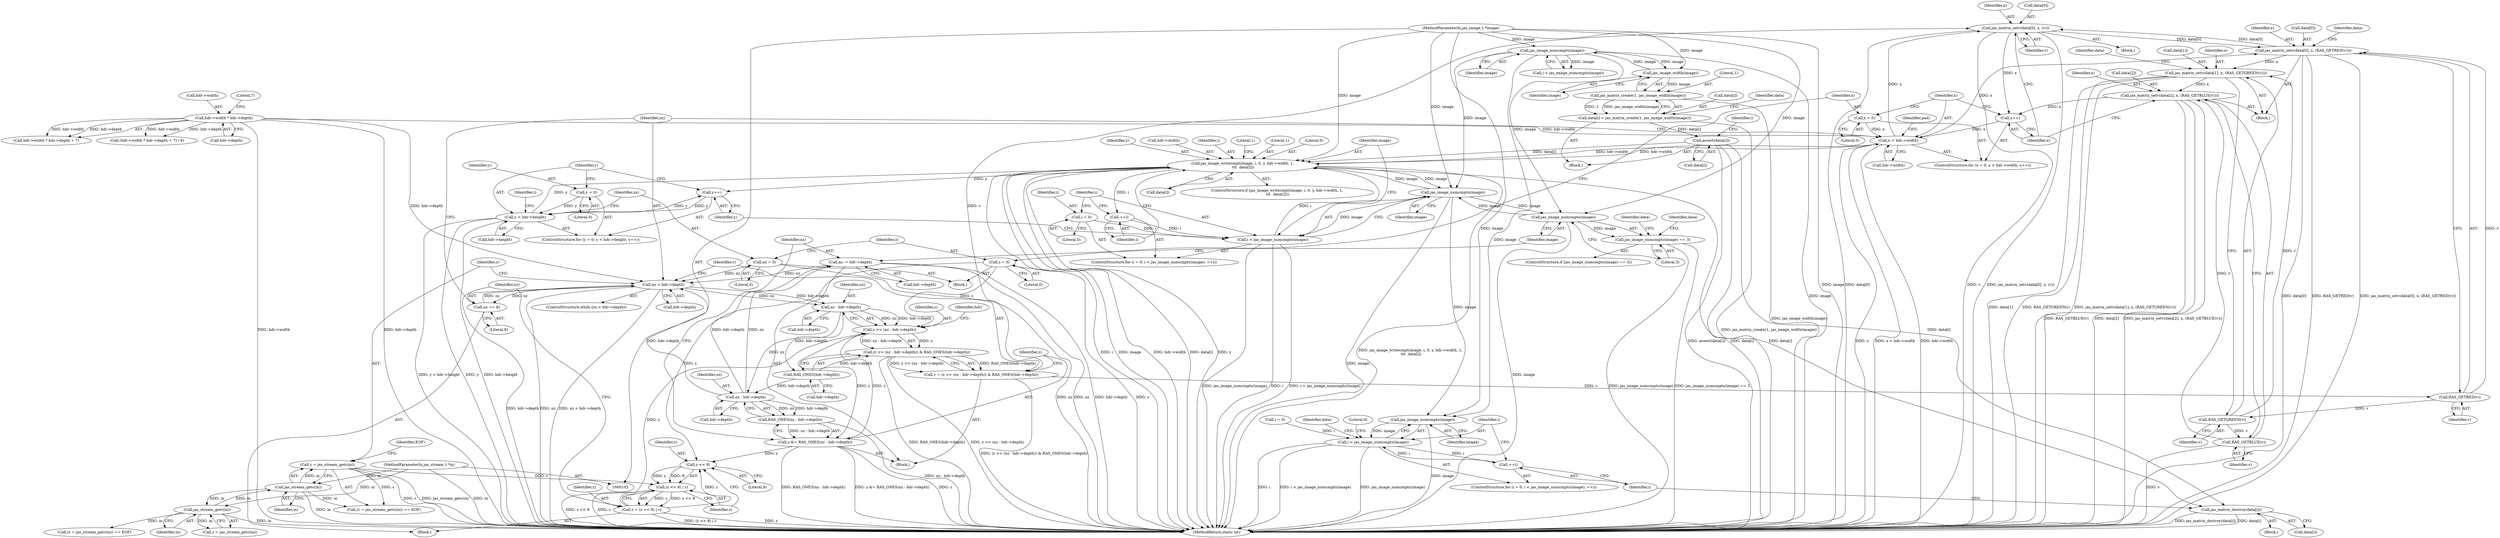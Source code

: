 digraph "1_jasper_411a4068f8c464e883358bf403a3e25158863823_0@array" {
"1000273" [label="(Call,jas_matrix_setv(data[0], x, (v)))"];
"1000250" [label="(Call,jas_matrix_setv(data[0], x, (RAS_GETRED(v))))"];
"1000273" [label="(Call,jas_matrix_setv(data[0], x, (v)))"];
"1000181" [label="(Call,x < hdr->width)"];
"1000186" [label="(Call,x++)"];
"1000264" [label="(Call,jas_matrix_setv(data[2], x, (RAS_GETBLUE(v))))"];
"1000257" [label="(Call,jas_matrix_setv(data[1], x, (RAS_GETGREEN(v))))"];
"1000262" [label="(Call,RAS_GETGREEN(v))"];
"1000255" [label="(Call,RAS_GETRED(v))"];
"1000217" [label="(Call,v = (z >> (nz - hdr->depth)) & RAS_ONES(hdr->depth))"];
"1000219" [label="(Call,(z >> (nz - hdr->depth)) & RAS_ONES(hdr->depth))"];
"1000220" [label="(Call,z >> (nz - hdr->depth))"];
"1000207" [label="(Call,z = (z << 8) | c)"];
"1000209" [label="(Call,(z << 8) | c)"];
"1000210" [label="(Call,z << 8)"];
"1000231" [label="(Call,z &= RAS_ONES(nz - hdr->depth))"];
"1000233" [label="(Call,RAS_ONES(nz - hdr->depth))"];
"1000234" [label="(Call,nz - hdr->depth)"];
"1000222" [label="(Call,nz - hdr->depth)"];
"1000190" [label="(Call,nz < hdr->depth)"];
"1000171" [label="(Call,nz = 0)"];
"1000239" [label="(Call,nz -= hdr->depth)"];
"1000214" [label="(Call,nz += 8)"];
"1000150" [label="(Call,hdr->width * hdr->depth)"];
"1000227" [label="(Call,RAS_ONES(hdr->depth))"];
"1000174" [label="(Call,z = 0)"];
"1000198" [label="(Call,c = jas_stream_getc(in))"];
"1000200" [label="(Call,jas_stream_getc(in))"];
"1000286" [label="(Call,jas_stream_getc(in))"];
"1000103" [label="(MethodParameterIn,jas_stream_t *in)"];
"1000269" [label="(Call,RAS_GETBLUE(v))"];
"1000178" [label="(Call,x = 0)"];
"1000305" [label="(Call,jas_image_writecmpt(image, i, 0, y, hdr->width, 1,\n \t\t\t  data[i]))"];
"1000299" [label="(Call,jas_image_numcmpts(image))"];
"1000126" [label="(Call,jas_image_numcmpts(image))"];
"1000137" [label="(Call,jas_image_width(image))"];
"1000106" [label="(MethodParameterIn,jas_image_t *image)"];
"1000246" [label="(Call,jas_image_numcmpts(image))"];
"1000297" [label="(Call,i < jas_image_numcmpts(image))"];
"1000301" [label="(Call,++i)"];
"1000294" [label="(Call,i = 0)"];
"1000163" [label="(Call,y < hdr->height)"];
"1000168" [label="(Call,y++)"];
"1000160" [label="(Call,y = 0)"];
"1000139" [label="(Call,assert(data[i]))"];
"1000131" [label="(Call,data[i] = jas_matrix_create(1, jas_image_width(image)))"];
"1000135" [label="(Call,jas_matrix_create(1, jas_image_width(image)))"];
"1000245" [label="(Call,jas_image_numcmpts(image) == 3)"];
"1000327" [label="(Call,jas_image_numcmpts(image))"];
"1000325" [label="(Call,i < jas_image_numcmpts(image))"];
"1000329" [label="(Call,++i)"];
"1000332" [label="(Call,jas_matrix_destroy(data[i]))"];
"1000202" [label="(Identifier,EOF)"];
"1000182" [label="(Identifier,x)"];
"1000208" [label="(Identifier,z)"];
"1000250" [label="(Call,jas_matrix_setv(data[0], x, (RAS_GETRED(v))))"];
"1000277" [label="(Identifier,x)"];
"1000212" [label="(Literal,8)"];
"1000333" [label="(Call,data[i])"];
"1000210" [label="(Call,z << 8)"];
"1000325" [label="(Call,i < jas_image_numcmpts(image))"];
"1000278" [label="(Identifier,v)"];
"1000294" [label="(Call,i = 0)"];
"1000197" [label="(Call,(c = jas_stream_getc(in)) == EOF)"];
"1000216" [label="(Literal,8)"];
"1000338" [label="(MethodReturn,static int)"];
"1000164" [label="(Identifier,y)"];
"1000257" [label="(Call,jas_matrix_setv(data[1], x, (RAS_GETGREEN(v))))"];
"1000222" [label="(Call,nz - hdr->depth)"];
"1000236" [label="(Call,hdr->depth)"];
"1000127" [label="(Identifier,image)"];
"1000161" [label="(Identifier,y)"];
"1000190" [label="(Call,nz < hdr->depth)"];
"1000308" [label="(Literal,0)"];
"1000211" [label="(Identifier,z)"];
"1000300" [label="(Identifier,image)"];
"1000309" [label="(Identifier,y)"];
"1000188" [label="(Block,)"];
"1000165" [label="(Call,hdr->height)"];
"1000249" [label="(Block,)"];
"1000334" [label="(Identifier,data)"];
"1000217" [label="(Call,v = (z >> (nz - hdr->depth)) & RAS_ONES(hdr->depth))"];
"1000234" [label="(Call,nz - hdr->depth)"];
"1000135" [label="(Call,jas_matrix_create(1, jas_image_width(image)))"];
"1000195" [label="(Block,)"];
"1000337" [label="(Literal,0)"];
"1000173" [label="(Literal,0)"];
"1000171" [label="(Call,nz = 0)"];
"1000199" [label="(Identifier,c)"];
"1000159" [label="(ControlStructure,for (y = 0; y < hdr->height; y++))"];
"1000137" [label="(Call,jas_image_width(image))"];
"1000170" [label="(Block,)"];
"1000177" [label="(ControlStructure,for (x = 0; x < hdr->width; x++))"];
"1000251" [label="(Call,data[0])"];
"1000241" [label="(Call,hdr->depth)"];
"1000174" [label="(Call,z = 0)"];
"1000269" [label="(Call,RAS_GETBLUE(v))"];
"1000232" [label="(Identifier,z)"];
"1000305" [label="(Call,jas_image_writecmpt(image, i, 0, y, hdr->width, 1,\n \t\t\t  data[i]))"];
"1000151" [label="(Call,hdr->width)"];
"1000106" [label="(MethodParameterIn,jas_image_t *image)"];
"1000214" [label="(Call,nz += 8)"];
"1000189" [label="(ControlStructure,while (nz < hdr->depth))"];
"1000172" [label="(Identifier,nz)"];
"1000261" [label="(Identifier,x)"];
"1000299" [label="(Call,jas_image_numcmpts(image))"];
"1000233" [label="(Call,RAS_ONES(nz - hdr->depth))"];
"1000131" [label="(Call,data[i] = jas_matrix_create(1, jas_image_width(image)))"];
"1000265" [label="(Call,data[2])"];
"1000306" [label="(Identifier,image)"];
"1000275" [label="(Identifier,data)"];
"1000322" [label="(Call,i = 0)"];
"1000266" [label="(Identifier,data)"];
"1000160" [label="(Call,y = 0)"];
"1000191" [label="(Identifier,nz)"];
"1000328" [label="(Identifier,image)"];
"1000280" [label="(Identifier,pad)"];
"1000231" [label="(Call,z &= RAS_ONES(nz - hdr->depth))"];
"1000248" [label="(Literal,3)"];
"1000314" [label="(Call,data[i])"];
"1000140" [label="(Call,data[i])"];
"1000149" [label="(Call,hdr->width * hdr->depth + 7)"];
"1000268" [label="(Identifier,x)"];
"1000221" [label="(Identifier,z)"];
"1000262" [label="(Call,RAS_GETGREEN(v))"];
"1000323" [label="(Identifier,i)"];
"1000150" [label="(Call,hdr->width * hdr->depth)"];
"1000201" [label="(Identifier,in)"];
"1000310" [label="(Call,hdr->width)"];
"1000286" [label="(Call,jas_stream_getc(in))"];
"1000258" [label="(Call,data[1])"];
"1000138" [label="(Identifier,image)"];
"1000179" [label="(Identifier,x)"];
"1000246" [label="(Call,jas_image_numcmpts(image))"];
"1000162" [label="(Literal,0)"];
"1000220" [label="(Call,z >> (nz - hdr->depth))"];
"1000332" [label="(Call,jas_matrix_destroy(data[i]))"];
"1000330" [label="(Identifier,i)"];
"1000263" [label="(Identifier,v)"];
"1000223" [label="(Identifier,nz)"];
"1000307" [label="(Identifier,i)"];
"1000320" [label="(Literal,1)"];
"1000207" [label="(Call,z = (z << 8) | c)"];
"1000252" [label="(Identifier,data)"];
"1000331" [label="(Block,)"];
"1000124" [label="(Call,i < jas_image_numcmpts(image))"];
"1000130" [label="(Block,)"];
"1000239" [label="(Call,nz -= hdr->depth)"];
"1000215" [label="(Identifier,nz)"];
"1000256" [label="(Identifier,v)"];
"1000126" [label="(Call,jas_image_numcmpts(image))"];
"1000219" [label="(Call,(z >> (nz - hdr->depth)) & RAS_ONES(hdr->depth))"];
"1000154" [label="(Call,hdr->depth)"];
"1000293" [label="(ControlStructure,for (i = 0; i < jas_image_numcmpts(image); ++i))"];
"1000157" [label="(Literal,7)"];
"1000287" [label="(Identifier,in)"];
"1000139" [label="(Call,assert(data[i]))"];
"1000296" [label="(Literal,0)"];
"1000321" [label="(ControlStructure,for (i = 0; i < jas_image_numcmpts(image); ++i))"];
"1000244" [label="(ControlStructure,if (jas_image_numcmpts(image) == 3))"];
"1000192" [label="(Call,hdr->depth)"];
"1000183" [label="(Call,hdr->width)"];
"1000264" [label="(Call,jas_matrix_setv(data[2], x, (RAS_GETBLUE(v))))"];
"1000295" [label="(Identifier,i)"];
"1000129" [label="(Identifier,i)"];
"1000200" [label="(Call,jas_stream_getc(in))"];
"1000329" [label="(Call,++i)"];
"1000148" [label="(Call,(hdr->width * hdr->depth + 7) / 8)"];
"1000259" [label="(Identifier,data)"];
"1000274" [label="(Call,data[0])"];
"1000209" [label="(Call,(z << 8) | c)"];
"1000298" [label="(Identifier,i)"];
"1000284" [label="(Call,c = jas_stream_getc(in))"];
"1000304" [label="(ControlStructure,if (jas_image_writecmpt(image, i, 0, y, hdr->width, 1,\n \t\t\t  data[i])))"];
"1000227" [label="(Call,RAS_ONES(hdr->depth))"];
"1000178" [label="(Call,x = 0)"];
"1000273" [label="(Call,jas_matrix_setv(data[0], x, (v)))"];
"1000283" [label="(Call,(c = jas_stream_getc(in)) == EOF)"];
"1000169" [label="(Identifier,y)"];
"1000163" [label="(Call,y < hdr->height)"];
"1000270" [label="(Identifier,v)"];
"1000224" [label="(Call,hdr->depth)"];
"1000247" [label="(Identifier,image)"];
"1000255" [label="(Call,RAS_GETRED(v))"];
"1000327" [label="(Call,jas_image_numcmpts(image))"];
"1000175" [label="(Identifier,z)"];
"1000213" [label="(Identifier,c)"];
"1000235" [label="(Identifier,nz)"];
"1000218" [label="(Identifier,v)"];
"1000228" [label="(Call,hdr->depth)"];
"1000326" [label="(Identifier,i)"];
"1000187" [label="(Identifier,x)"];
"1000297" [label="(Call,i < jas_image_numcmpts(image))"];
"1000132" [label="(Call,data[i])"];
"1000302" [label="(Identifier,i)"];
"1000254" [label="(Identifier,x)"];
"1000141" [label="(Identifier,data)"];
"1000301" [label="(Call,++i)"];
"1000176" [label="(Literal,0)"];
"1000272" [label="(Block,)"];
"1000136" [label="(Literal,1)"];
"1000313" [label="(Literal,1)"];
"1000240" [label="(Identifier,nz)"];
"1000245" [label="(Call,jas_image_numcmpts(image) == 3)"];
"1000103" [label="(MethodParameterIn,jas_stream_t *in)"];
"1000180" [label="(Literal,0)"];
"1000229" [label="(Identifier,hdr)"];
"1000168" [label="(Call,y++)"];
"1000181" [label="(Call,x < hdr->width)"];
"1000198" [label="(Call,c = jas_stream_getc(in))"];
"1000186" [label="(Call,x++)"];
"1000273" -> "1000272"  [label="AST: "];
"1000273" -> "1000278"  [label="CFG: "];
"1000274" -> "1000273"  [label="AST: "];
"1000277" -> "1000273"  [label="AST: "];
"1000278" -> "1000273"  [label="AST: "];
"1000187" -> "1000273"  [label="CFG: "];
"1000273" -> "1000338"  [label="DDG: data[0]"];
"1000273" -> "1000338"  [label="DDG: v"];
"1000273" -> "1000338"  [label="DDG: jas_matrix_setv(data[0], x, (v))"];
"1000273" -> "1000186"  [label="DDG: x"];
"1000273" -> "1000250"  [label="DDG: data[0]"];
"1000250" -> "1000273"  [label="DDG: data[0]"];
"1000181" -> "1000273"  [label="DDG: x"];
"1000217" -> "1000273"  [label="DDG: v"];
"1000250" -> "1000249"  [label="AST: "];
"1000250" -> "1000255"  [label="CFG: "];
"1000251" -> "1000250"  [label="AST: "];
"1000254" -> "1000250"  [label="AST: "];
"1000255" -> "1000250"  [label="AST: "];
"1000259" -> "1000250"  [label="CFG: "];
"1000250" -> "1000338"  [label="DDG: data[0]"];
"1000250" -> "1000338"  [label="DDG: RAS_GETRED(v)"];
"1000250" -> "1000338"  [label="DDG: jas_matrix_setv(data[0], x, (RAS_GETRED(v)))"];
"1000181" -> "1000250"  [label="DDG: x"];
"1000255" -> "1000250"  [label="DDG: v"];
"1000250" -> "1000257"  [label="DDG: x"];
"1000181" -> "1000177"  [label="AST: "];
"1000181" -> "1000183"  [label="CFG: "];
"1000182" -> "1000181"  [label="AST: "];
"1000183" -> "1000181"  [label="AST: "];
"1000191" -> "1000181"  [label="CFG: "];
"1000280" -> "1000181"  [label="CFG: "];
"1000181" -> "1000338"  [label="DDG: x"];
"1000181" -> "1000338"  [label="DDG: x < hdr->width"];
"1000181" -> "1000338"  [label="DDG: hdr->width"];
"1000186" -> "1000181"  [label="DDG: x"];
"1000178" -> "1000181"  [label="DDG: x"];
"1000305" -> "1000181"  [label="DDG: hdr->width"];
"1000150" -> "1000181"  [label="DDG: hdr->width"];
"1000181" -> "1000305"  [label="DDG: hdr->width"];
"1000186" -> "1000177"  [label="AST: "];
"1000186" -> "1000187"  [label="CFG: "];
"1000187" -> "1000186"  [label="AST: "];
"1000182" -> "1000186"  [label="CFG: "];
"1000264" -> "1000186"  [label="DDG: x"];
"1000264" -> "1000249"  [label="AST: "];
"1000264" -> "1000269"  [label="CFG: "];
"1000265" -> "1000264"  [label="AST: "];
"1000268" -> "1000264"  [label="AST: "];
"1000269" -> "1000264"  [label="AST: "];
"1000187" -> "1000264"  [label="CFG: "];
"1000264" -> "1000338"  [label="DDG: RAS_GETBLUE(v)"];
"1000264" -> "1000338"  [label="DDG: data[2]"];
"1000264" -> "1000338"  [label="DDG: jas_matrix_setv(data[2], x, (RAS_GETBLUE(v)))"];
"1000257" -> "1000264"  [label="DDG: x"];
"1000269" -> "1000264"  [label="DDG: v"];
"1000257" -> "1000249"  [label="AST: "];
"1000257" -> "1000262"  [label="CFG: "];
"1000258" -> "1000257"  [label="AST: "];
"1000261" -> "1000257"  [label="AST: "];
"1000262" -> "1000257"  [label="AST: "];
"1000266" -> "1000257"  [label="CFG: "];
"1000257" -> "1000338"  [label="DDG: data[1]"];
"1000257" -> "1000338"  [label="DDG: RAS_GETGREEN(v)"];
"1000257" -> "1000338"  [label="DDG: jas_matrix_setv(data[1], x, (RAS_GETGREEN(v)))"];
"1000262" -> "1000257"  [label="DDG: v"];
"1000262" -> "1000263"  [label="CFG: "];
"1000263" -> "1000262"  [label="AST: "];
"1000255" -> "1000262"  [label="DDG: v"];
"1000262" -> "1000269"  [label="DDG: v"];
"1000255" -> "1000256"  [label="CFG: "];
"1000256" -> "1000255"  [label="AST: "];
"1000217" -> "1000255"  [label="DDG: v"];
"1000217" -> "1000188"  [label="AST: "];
"1000217" -> "1000219"  [label="CFG: "];
"1000218" -> "1000217"  [label="AST: "];
"1000219" -> "1000217"  [label="AST: "];
"1000232" -> "1000217"  [label="CFG: "];
"1000217" -> "1000338"  [label="DDG: (z >> (nz - hdr->depth)) & RAS_ONES(hdr->depth)"];
"1000219" -> "1000217"  [label="DDG: z >> (nz - hdr->depth)"];
"1000219" -> "1000217"  [label="DDG: RAS_ONES(hdr->depth)"];
"1000219" -> "1000227"  [label="CFG: "];
"1000220" -> "1000219"  [label="AST: "];
"1000227" -> "1000219"  [label="AST: "];
"1000219" -> "1000338"  [label="DDG: RAS_ONES(hdr->depth)"];
"1000219" -> "1000338"  [label="DDG: z >> (nz - hdr->depth)"];
"1000220" -> "1000219"  [label="DDG: z"];
"1000220" -> "1000219"  [label="DDG: nz - hdr->depth"];
"1000227" -> "1000219"  [label="DDG: hdr->depth"];
"1000220" -> "1000222"  [label="CFG: "];
"1000221" -> "1000220"  [label="AST: "];
"1000222" -> "1000220"  [label="AST: "];
"1000229" -> "1000220"  [label="CFG: "];
"1000207" -> "1000220"  [label="DDG: z"];
"1000231" -> "1000220"  [label="DDG: z"];
"1000174" -> "1000220"  [label="DDG: z"];
"1000222" -> "1000220"  [label="DDG: nz"];
"1000222" -> "1000220"  [label="DDG: hdr->depth"];
"1000220" -> "1000231"  [label="DDG: z"];
"1000207" -> "1000195"  [label="AST: "];
"1000207" -> "1000209"  [label="CFG: "];
"1000208" -> "1000207"  [label="AST: "];
"1000209" -> "1000207"  [label="AST: "];
"1000215" -> "1000207"  [label="CFG: "];
"1000207" -> "1000338"  [label="DDG: (z << 8) | c"];
"1000207" -> "1000338"  [label="DDG: z"];
"1000209" -> "1000207"  [label="DDG: z << 8"];
"1000209" -> "1000207"  [label="DDG: c"];
"1000207" -> "1000210"  [label="DDG: z"];
"1000209" -> "1000213"  [label="CFG: "];
"1000210" -> "1000209"  [label="AST: "];
"1000213" -> "1000209"  [label="AST: "];
"1000209" -> "1000338"  [label="DDG: z << 8"];
"1000209" -> "1000338"  [label="DDG: c"];
"1000210" -> "1000209"  [label="DDG: z"];
"1000210" -> "1000209"  [label="DDG: 8"];
"1000198" -> "1000209"  [label="DDG: c"];
"1000210" -> "1000212"  [label="CFG: "];
"1000211" -> "1000210"  [label="AST: "];
"1000212" -> "1000210"  [label="AST: "];
"1000213" -> "1000210"  [label="CFG: "];
"1000231" -> "1000210"  [label="DDG: z"];
"1000174" -> "1000210"  [label="DDG: z"];
"1000231" -> "1000188"  [label="AST: "];
"1000231" -> "1000233"  [label="CFG: "];
"1000232" -> "1000231"  [label="AST: "];
"1000233" -> "1000231"  [label="AST: "];
"1000240" -> "1000231"  [label="CFG: "];
"1000231" -> "1000338"  [label="DDG: RAS_ONES(nz - hdr->depth)"];
"1000231" -> "1000338"  [label="DDG: z &= RAS_ONES(nz - hdr->depth)"];
"1000231" -> "1000338"  [label="DDG: z"];
"1000233" -> "1000231"  [label="DDG: nz - hdr->depth"];
"1000233" -> "1000234"  [label="CFG: "];
"1000234" -> "1000233"  [label="AST: "];
"1000233" -> "1000338"  [label="DDG: nz - hdr->depth"];
"1000234" -> "1000233"  [label="DDG: nz"];
"1000234" -> "1000233"  [label="DDG: hdr->depth"];
"1000234" -> "1000236"  [label="CFG: "];
"1000235" -> "1000234"  [label="AST: "];
"1000236" -> "1000234"  [label="AST: "];
"1000234" -> "1000190"  [label="DDG: hdr->depth"];
"1000222" -> "1000234"  [label="DDG: nz"];
"1000227" -> "1000234"  [label="DDG: hdr->depth"];
"1000234" -> "1000239"  [label="DDG: hdr->depth"];
"1000234" -> "1000239"  [label="DDG: nz"];
"1000222" -> "1000224"  [label="CFG: "];
"1000223" -> "1000222"  [label="AST: "];
"1000224" -> "1000222"  [label="AST: "];
"1000190" -> "1000222"  [label="DDG: nz"];
"1000190" -> "1000222"  [label="DDG: hdr->depth"];
"1000222" -> "1000227"  [label="DDG: hdr->depth"];
"1000190" -> "1000189"  [label="AST: "];
"1000190" -> "1000192"  [label="CFG: "];
"1000191" -> "1000190"  [label="AST: "];
"1000192" -> "1000190"  [label="AST: "];
"1000199" -> "1000190"  [label="CFG: "];
"1000218" -> "1000190"  [label="CFG: "];
"1000190" -> "1000338"  [label="DDG: nz < hdr->depth"];
"1000190" -> "1000338"  [label="DDG: nz"];
"1000190" -> "1000338"  [label="DDG: hdr->depth"];
"1000171" -> "1000190"  [label="DDG: nz"];
"1000239" -> "1000190"  [label="DDG: nz"];
"1000214" -> "1000190"  [label="DDG: nz"];
"1000150" -> "1000190"  [label="DDG: hdr->depth"];
"1000190" -> "1000214"  [label="DDG: nz"];
"1000171" -> "1000170"  [label="AST: "];
"1000171" -> "1000173"  [label="CFG: "];
"1000172" -> "1000171"  [label="AST: "];
"1000173" -> "1000171"  [label="AST: "];
"1000175" -> "1000171"  [label="CFG: "];
"1000171" -> "1000338"  [label="DDG: nz"];
"1000239" -> "1000188"  [label="AST: "];
"1000239" -> "1000241"  [label="CFG: "];
"1000240" -> "1000239"  [label="AST: "];
"1000241" -> "1000239"  [label="AST: "];
"1000247" -> "1000239"  [label="CFG: "];
"1000239" -> "1000338"  [label="DDG: nz"];
"1000239" -> "1000338"  [label="DDG: hdr->depth"];
"1000214" -> "1000195"  [label="AST: "];
"1000214" -> "1000216"  [label="CFG: "];
"1000215" -> "1000214"  [label="AST: "];
"1000216" -> "1000214"  [label="AST: "];
"1000191" -> "1000214"  [label="CFG: "];
"1000150" -> "1000149"  [label="AST: "];
"1000150" -> "1000154"  [label="CFG: "];
"1000151" -> "1000150"  [label="AST: "];
"1000154" -> "1000150"  [label="AST: "];
"1000157" -> "1000150"  [label="CFG: "];
"1000150" -> "1000338"  [label="DDG: hdr->width"];
"1000150" -> "1000338"  [label="DDG: hdr->depth"];
"1000150" -> "1000148"  [label="DDG: hdr->width"];
"1000150" -> "1000148"  [label="DDG: hdr->depth"];
"1000150" -> "1000149"  [label="DDG: hdr->width"];
"1000150" -> "1000149"  [label="DDG: hdr->depth"];
"1000227" -> "1000228"  [label="CFG: "];
"1000228" -> "1000227"  [label="AST: "];
"1000174" -> "1000170"  [label="AST: "];
"1000174" -> "1000176"  [label="CFG: "];
"1000175" -> "1000174"  [label="AST: "];
"1000176" -> "1000174"  [label="AST: "];
"1000179" -> "1000174"  [label="CFG: "];
"1000174" -> "1000338"  [label="DDG: z"];
"1000198" -> "1000197"  [label="AST: "];
"1000198" -> "1000200"  [label="CFG: "];
"1000199" -> "1000198"  [label="AST: "];
"1000200" -> "1000198"  [label="AST: "];
"1000202" -> "1000198"  [label="CFG: "];
"1000198" -> "1000338"  [label="DDG: jas_stream_getc(in)"];
"1000198" -> "1000338"  [label="DDG: c"];
"1000198" -> "1000197"  [label="DDG: c"];
"1000200" -> "1000198"  [label="DDG: in"];
"1000200" -> "1000201"  [label="CFG: "];
"1000201" -> "1000200"  [label="AST: "];
"1000200" -> "1000338"  [label="DDG: in"];
"1000200" -> "1000197"  [label="DDG: in"];
"1000286" -> "1000200"  [label="DDG: in"];
"1000103" -> "1000200"  [label="DDG: in"];
"1000200" -> "1000286"  [label="DDG: in"];
"1000286" -> "1000284"  [label="AST: "];
"1000286" -> "1000287"  [label="CFG: "];
"1000287" -> "1000286"  [label="AST: "];
"1000284" -> "1000286"  [label="CFG: "];
"1000286" -> "1000338"  [label="DDG: in"];
"1000286" -> "1000283"  [label="DDG: in"];
"1000286" -> "1000284"  [label="DDG: in"];
"1000103" -> "1000286"  [label="DDG: in"];
"1000103" -> "1000102"  [label="AST: "];
"1000103" -> "1000338"  [label="DDG: in"];
"1000269" -> "1000270"  [label="CFG: "];
"1000270" -> "1000269"  [label="AST: "];
"1000269" -> "1000338"  [label="DDG: v"];
"1000178" -> "1000177"  [label="AST: "];
"1000178" -> "1000180"  [label="CFG: "];
"1000179" -> "1000178"  [label="AST: "];
"1000180" -> "1000178"  [label="AST: "];
"1000182" -> "1000178"  [label="CFG: "];
"1000305" -> "1000304"  [label="AST: "];
"1000305" -> "1000314"  [label="CFG: "];
"1000306" -> "1000305"  [label="AST: "];
"1000307" -> "1000305"  [label="AST: "];
"1000308" -> "1000305"  [label="AST: "];
"1000309" -> "1000305"  [label="AST: "];
"1000310" -> "1000305"  [label="AST: "];
"1000313" -> "1000305"  [label="AST: "];
"1000314" -> "1000305"  [label="AST: "];
"1000320" -> "1000305"  [label="CFG: "];
"1000302" -> "1000305"  [label="CFG: "];
"1000305" -> "1000338"  [label="DDG: hdr->width"];
"1000305" -> "1000338"  [label="DDG: y"];
"1000305" -> "1000338"  [label="DDG: jas_image_writecmpt(image, i, 0, y, hdr->width, 1,\n \t\t\t  data[i])"];
"1000305" -> "1000338"  [label="DDG: i"];
"1000305" -> "1000338"  [label="DDG: image"];
"1000305" -> "1000338"  [label="DDG: data[i]"];
"1000305" -> "1000168"  [label="DDG: y"];
"1000305" -> "1000299"  [label="DDG: image"];
"1000305" -> "1000301"  [label="DDG: i"];
"1000299" -> "1000305"  [label="DDG: image"];
"1000106" -> "1000305"  [label="DDG: image"];
"1000297" -> "1000305"  [label="DDG: i"];
"1000163" -> "1000305"  [label="DDG: y"];
"1000139" -> "1000305"  [label="DDG: data[i]"];
"1000305" -> "1000332"  [label="DDG: data[i]"];
"1000299" -> "1000297"  [label="AST: "];
"1000299" -> "1000300"  [label="CFG: "];
"1000300" -> "1000299"  [label="AST: "];
"1000297" -> "1000299"  [label="CFG: "];
"1000299" -> "1000338"  [label="DDG: image"];
"1000299" -> "1000246"  [label="DDG: image"];
"1000299" -> "1000297"  [label="DDG: image"];
"1000126" -> "1000299"  [label="DDG: image"];
"1000246" -> "1000299"  [label="DDG: image"];
"1000106" -> "1000299"  [label="DDG: image"];
"1000299" -> "1000327"  [label="DDG: image"];
"1000126" -> "1000124"  [label="AST: "];
"1000126" -> "1000127"  [label="CFG: "];
"1000127" -> "1000126"  [label="AST: "];
"1000124" -> "1000126"  [label="CFG: "];
"1000126" -> "1000338"  [label="DDG: image"];
"1000126" -> "1000124"  [label="DDG: image"];
"1000137" -> "1000126"  [label="DDG: image"];
"1000106" -> "1000126"  [label="DDG: image"];
"1000126" -> "1000137"  [label="DDG: image"];
"1000126" -> "1000246"  [label="DDG: image"];
"1000126" -> "1000327"  [label="DDG: image"];
"1000137" -> "1000135"  [label="AST: "];
"1000137" -> "1000138"  [label="CFG: "];
"1000138" -> "1000137"  [label="AST: "];
"1000135" -> "1000137"  [label="CFG: "];
"1000137" -> "1000135"  [label="DDG: image"];
"1000106" -> "1000137"  [label="DDG: image"];
"1000106" -> "1000102"  [label="AST: "];
"1000106" -> "1000338"  [label="DDG: image"];
"1000106" -> "1000246"  [label="DDG: image"];
"1000106" -> "1000327"  [label="DDG: image"];
"1000246" -> "1000245"  [label="AST: "];
"1000246" -> "1000247"  [label="CFG: "];
"1000247" -> "1000246"  [label="AST: "];
"1000248" -> "1000246"  [label="CFG: "];
"1000246" -> "1000338"  [label="DDG: image"];
"1000246" -> "1000245"  [label="DDG: image"];
"1000297" -> "1000293"  [label="AST: "];
"1000298" -> "1000297"  [label="AST: "];
"1000306" -> "1000297"  [label="CFG: "];
"1000169" -> "1000297"  [label="CFG: "];
"1000297" -> "1000338"  [label="DDG: i"];
"1000297" -> "1000338"  [label="DDG: jas_image_numcmpts(image)"];
"1000297" -> "1000338"  [label="DDG: i < jas_image_numcmpts(image)"];
"1000301" -> "1000297"  [label="DDG: i"];
"1000294" -> "1000297"  [label="DDG: i"];
"1000301" -> "1000293"  [label="AST: "];
"1000301" -> "1000302"  [label="CFG: "];
"1000302" -> "1000301"  [label="AST: "];
"1000298" -> "1000301"  [label="CFG: "];
"1000294" -> "1000293"  [label="AST: "];
"1000294" -> "1000296"  [label="CFG: "];
"1000295" -> "1000294"  [label="AST: "];
"1000296" -> "1000294"  [label="AST: "];
"1000298" -> "1000294"  [label="CFG: "];
"1000163" -> "1000159"  [label="AST: "];
"1000163" -> "1000165"  [label="CFG: "];
"1000164" -> "1000163"  [label="AST: "];
"1000165" -> "1000163"  [label="AST: "];
"1000172" -> "1000163"  [label="CFG: "];
"1000323" -> "1000163"  [label="CFG: "];
"1000163" -> "1000338"  [label="DDG: y"];
"1000163" -> "1000338"  [label="DDG: y < hdr->height"];
"1000163" -> "1000338"  [label="DDG: hdr->height"];
"1000168" -> "1000163"  [label="DDG: y"];
"1000160" -> "1000163"  [label="DDG: y"];
"1000163" -> "1000168"  [label="DDG: y"];
"1000168" -> "1000159"  [label="AST: "];
"1000168" -> "1000169"  [label="CFG: "];
"1000169" -> "1000168"  [label="AST: "];
"1000164" -> "1000168"  [label="CFG: "];
"1000160" -> "1000159"  [label="AST: "];
"1000160" -> "1000162"  [label="CFG: "];
"1000161" -> "1000160"  [label="AST: "];
"1000162" -> "1000160"  [label="AST: "];
"1000164" -> "1000160"  [label="CFG: "];
"1000139" -> "1000130"  [label="AST: "];
"1000139" -> "1000140"  [label="CFG: "];
"1000140" -> "1000139"  [label="AST: "];
"1000129" -> "1000139"  [label="CFG: "];
"1000139" -> "1000338"  [label="DDG: assert(data[i])"];
"1000139" -> "1000338"  [label="DDG: data[i]"];
"1000131" -> "1000139"  [label="DDG: data[i]"];
"1000139" -> "1000332"  [label="DDG: data[i]"];
"1000131" -> "1000130"  [label="AST: "];
"1000131" -> "1000135"  [label="CFG: "];
"1000132" -> "1000131"  [label="AST: "];
"1000135" -> "1000131"  [label="AST: "];
"1000141" -> "1000131"  [label="CFG: "];
"1000131" -> "1000338"  [label="DDG: jas_matrix_create(1, jas_image_width(image))"];
"1000135" -> "1000131"  [label="DDG: 1"];
"1000135" -> "1000131"  [label="DDG: jas_image_width(image)"];
"1000136" -> "1000135"  [label="AST: "];
"1000135" -> "1000338"  [label="DDG: jas_image_width(image)"];
"1000245" -> "1000244"  [label="AST: "];
"1000245" -> "1000248"  [label="CFG: "];
"1000248" -> "1000245"  [label="AST: "];
"1000252" -> "1000245"  [label="CFG: "];
"1000275" -> "1000245"  [label="CFG: "];
"1000245" -> "1000338"  [label="DDG: jas_image_numcmpts(image) == 3"];
"1000245" -> "1000338"  [label="DDG: jas_image_numcmpts(image)"];
"1000327" -> "1000325"  [label="AST: "];
"1000327" -> "1000328"  [label="CFG: "];
"1000328" -> "1000327"  [label="AST: "];
"1000325" -> "1000327"  [label="CFG: "];
"1000327" -> "1000338"  [label="DDG: image"];
"1000327" -> "1000325"  [label="DDG: image"];
"1000325" -> "1000321"  [label="AST: "];
"1000326" -> "1000325"  [label="AST: "];
"1000334" -> "1000325"  [label="CFG: "];
"1000337" -> "1000325"  [label="CFG: "];
"1000325" -> "1000338"  [label="DDG: i"];
"1000325" -> "1000338"  [label="DDG: i < jas_image_numcmpts(image)"];
"1000325" -> "1000338"  [label="DDG: jas_image_numcmpts(image)"];
"1000329" -> "1000325"  [label="DDG: i"];
"1000322" -> "1000325"  [label="DDG: i"];
"1000325" -> "1000329"  [label="DDG: i"];
"1000329" -> "1000321"  [label="AST: "];
"1000329" -> "1000330"  [label="CFG: "];
"1000330" -> "1000329"  [label="AST: "];
"1000326" -> "1000329"  [label="CFG: "];
"1000332" -> "1000331"  [label="AST: "];
"1000332" -> "1000333"  [label="CFG: "];
"1000333" -> "1000332"  [label="AST: "];
"1000330" -> "1000332"  [label="CFG: "];
"1000332" -> "1000338"  [label="DDG: data[i]"];
"1000332" -> "1000338"  [label="DDG: jas_matrix_destroy(data[i])"];
}
